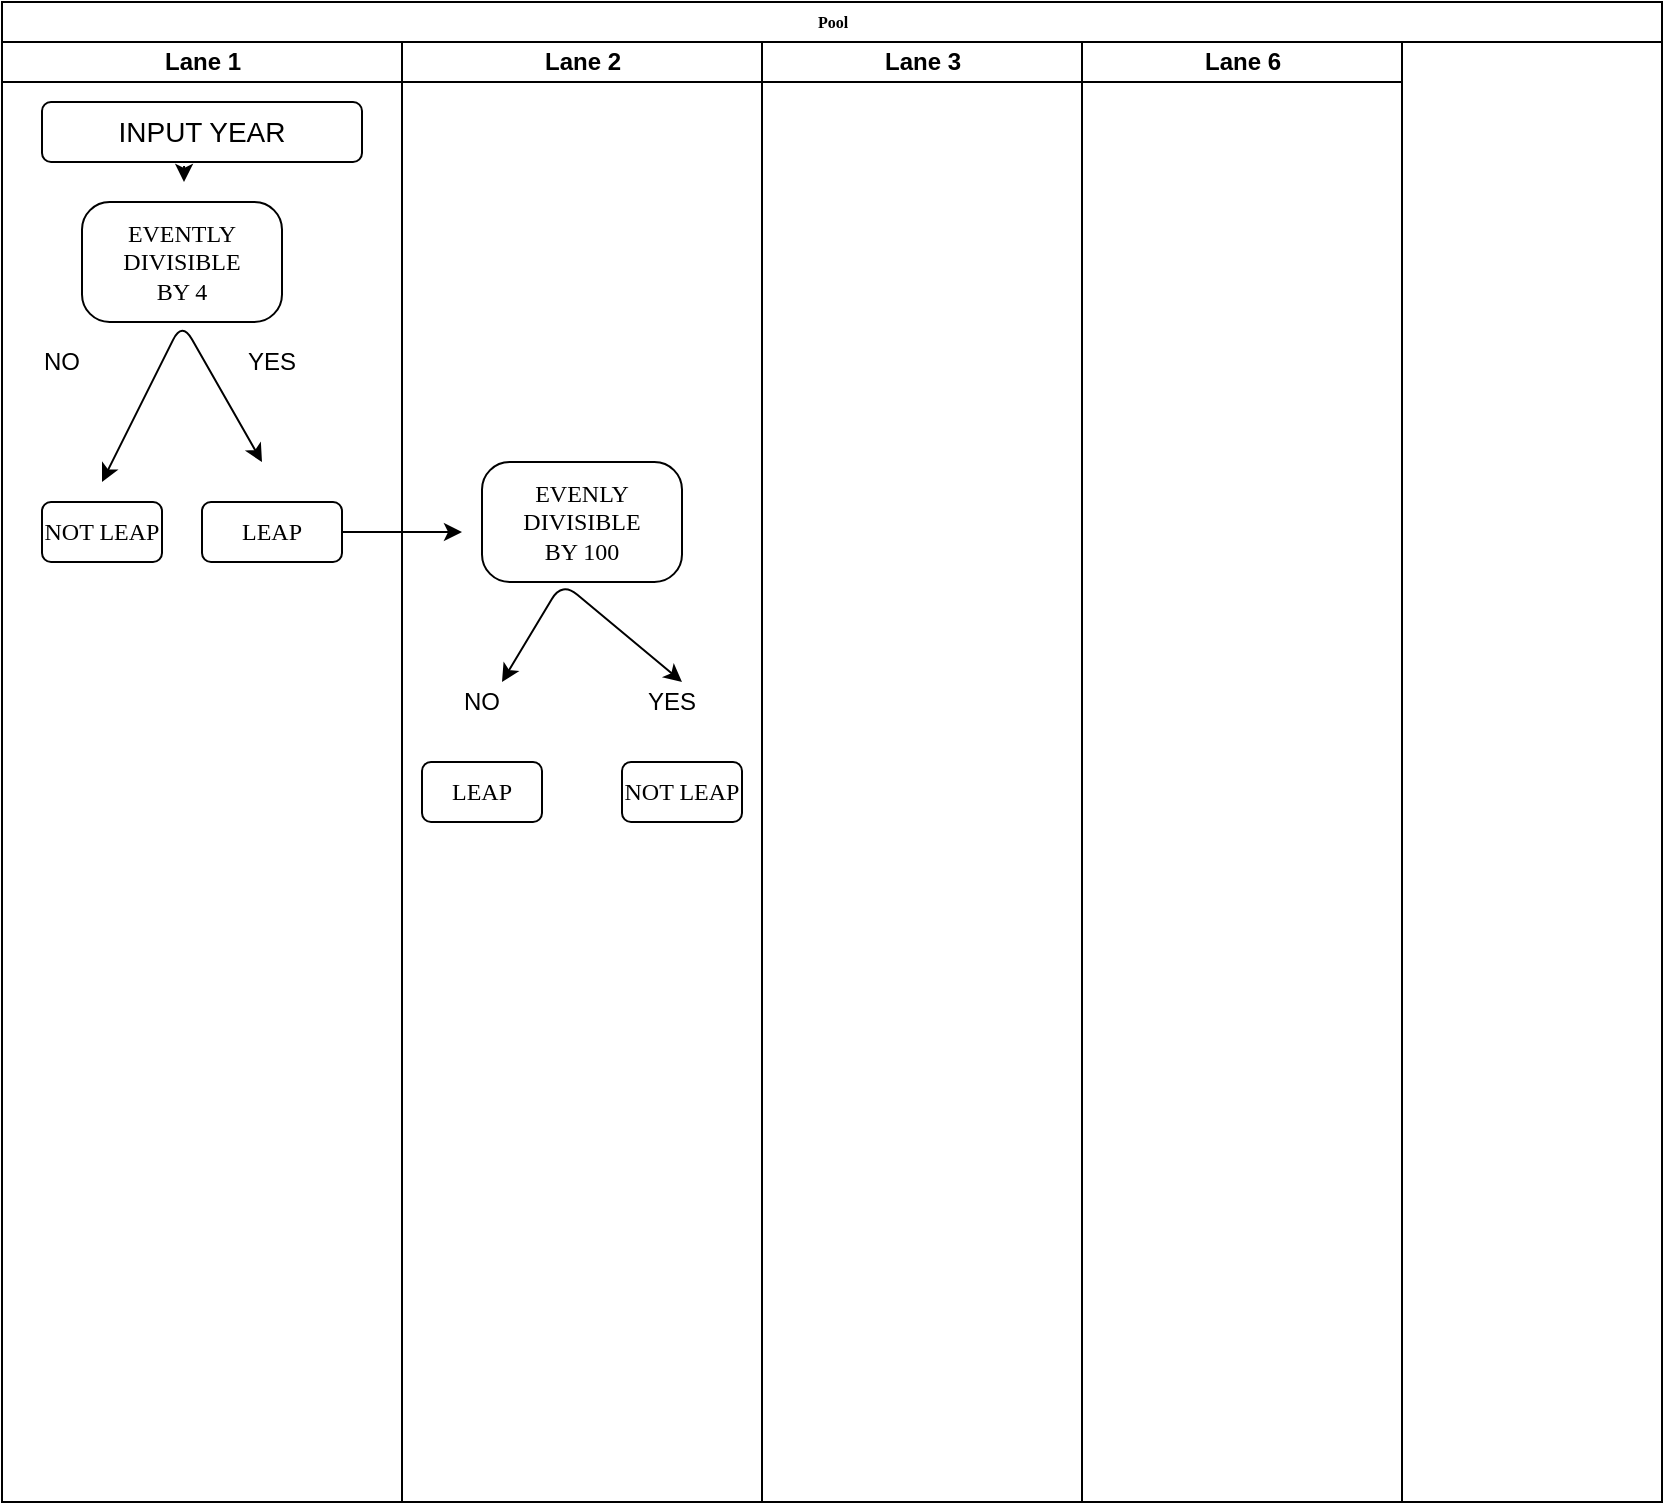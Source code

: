 <mxfile version="14.6.0" type="github">
  <diagram name="Page-1" id="74e2e168-ea6b-b213-b513-2b3c1d86103e">
    <mxGraphModel dx="872" dy="482" grid="1" gridSize="10" guides="1" tooltips="1" connect="1" arrows="1" fold="1" page="1" pageScale="1" pageWidth="1100" pageHeight="850" background="#ffffff" math="0" shadow="0">
      <root>
        <mxCell id="0" />
        <mxCell id="1" parent="0" />
        <mxCell id="77e6c97f196da883-1" value="Pool" style="swimlane;html=1;childLayout=stackLayout;startSize=20;rounded=0;shadow=0;labelBackgroundColor=none;strokeWidth=1;fontFamily=Verdana;fontSize=8;align=center;" parent="1" vertex="1">
          <mxGeometry x="70" width="830" height="750" as="geometry" />
        </mxCell>
        <mxCell id="77e6c97f196da883-4" value="Lane 1" style="swimlane;html=1;startSize=20;" parent="77e6c97f196da883-1" vertex="1">
          <mxGeometry y="20" width="200" height="730" as="geometry" />
        </mxCell>
        <mxCell id="77e6c97f196da883-12" value="&lt;span style=&quot;font-size: 12px&quot;&gt;EVENTLY DIVISIBLE&lt;br&gt;BY 4&lt;br&gt;&lt;/span&gt;" style="rounded=1;whiteSpace=wrap;html=1;shadow=0;labelBackgroundColor=none;strokeWidth=1;fontFamily=Verdana;fontSize=8;align=center;arcSize=23;" parent="77e6c97f196da883-4" vertex="1">
          <mxGeometry x="40" y="80" width="100" height="60" as="geometry" />
        </mxCell>
        <mxCell id="dYp3Sw0BtCHA6iyIY4xu-5" value="" style="endArrow=classic;startArrow=classic;html=1;" edge="1" parent="77e6c97f196da883-4">
          <mxGeometry width="50" height="50" relative="1" as="geometry">
            <mxPoint x="50" y="220" as="sourcePoint" />
            <mxPoint x="130" y="210" as="targetPoint" />
            <Array as="points">
              <mxPoint x="90" y="140" />
            </Array>
          </mxGeometry>
        </mxCell>
        <mxCell id="dYp3Sw0BtCHA6iyIY4xu-6" value="&lt;span style=&quot;font-size: 12px&quot;&gt;NOT LEAP&lt;/span&gt;" style="rounded=1;whiteSpace=wrap;html=1;shadow=0;labelBackgroundColor=none;strokeWidth=1;fontFamily=Verdana;fontSize=8;align=center;" vertex="1" parent="77e6c97f196da883-4">
          <mxGeometry x="20" y="230" width="60" height="30" as="geometry" />
        </mxCell>
        <mxCell id="dYp3Sw0BtCHA6iyIY4xu-28" value="&lt;font style=&quot;font-size: 14px&quot;&gt;INPUT YEAR&lt;/font&gt;" style="rounded=1;whiteSpace=wrap;html=1;" vertex="1" parent="77e6c97f196da883-4">
          <mxGeometry x="20" y="30" width="160" height="30" as="geometry" />
        </mxCell>
        <mxCell id="dYp3Sw0BtCHA6iyIY4xu-29" value="NO" style="text;html=1;strokeColor=none;fillColor=none;align=center;verticalAlign=middle;whiteSpace=wrap;rounded=0;" vertex="1" parent="77e6c97f196da883-4">
          <mxGeometry x="10" y="150" width="40" height="20" as="geometry" />
        </mxCell>
        <mxCell id="dYp3Sw0BtCHA6iyIY4xu-30" value="YES" style="text;html=1;strokeColor=none;fillColor=none;align=center;verticalAlign=middle;whiteSpace=wrap;rounded=0;" vertex="1" parent="77e6c97f196da883-4">
          <mxGeometry x="90" y="150" width="90" height="20" as="geometry" />
        </mxCell>
        <mxCell id="dYp3Sw0BtCHA6iyIY4xu-38" value="&lt;span style=&quot;font-size: 12px&quot;&gt;LEAP&lt;/span&gt;" style="rounded=1;whiteSpace=wrap;html=1;shadow=0;labelBackgroundColor=none;strokeWidth=1;fontFamily=Verdana;fontSize=8;align=center;" vertex="1" parent="77e6c97f196da883-4">
          <mxGeometry x="100" y="230" width="70" height="30" as="geometry" />
        </mxCell>
        <mxCell id="dYp3Sw0BtCHA6iyIY4xu-45" value="" style="endArrow=classic;startArrow=classic;html=1;" edge="1" parent="77e6c97f196da883-4">
          <mxGeometry width="50" height="50" relative="1" as="geometry">
            <mxPoint x="340" y="320" as="sourcePoint" />
            <mxPoint x="250" y="320" as="targetPoint" />
            <Array as="points">
              <mxPoint x="280" y="270" />
            </Array>
          </mxGeometry>
        </mxCell>
        <mxCell id="77e6c97f196da883-5" value="Lane 2" style="swimlane;html=1;startSize=20;" parent="77e6c97f196da883-1" vertex="1">
          <mxGeometry x="200" y="20" width="180" height="730" as="geometry" />
        </mxCell>
        <mxCell id="dYp3Sw0BtCHA6iyIY4xu-34" value="&lt;span style=&quot;font-size: 12px&quot;&gt;EVENLY DIVISIBLE&lt;br&gt;BY 100&lt;br&gt;&lt;/span&gt;" style="rounded=1;whiteSpace=wrap;html=1;shadow=0;labelBackgroundColor=none;strokeWidth=1;fontFamily=Verdana;fontSize=8;align=center;arcSize=23;" vertex="1" parent="77e6c97f196da883-5">
          <mxGeometry x="40" y="210" width="100" height="60" as="geometry" />
        </mxCell>
        <mxCell id="dYp3Sw0BtCHA6iyIY4xu-49" value="YES" style="text;html=1;strokeColor=none;fillColor=none;align=center;verticalAlign=middle;whiteSpace=wrap;rounded=0;" vertex="1" parent="77e6c97f196da883-5">
          <mxGeometry x="90" y="320" width="90" height="20" as="geometry" />
        </mxCell>
        <mxCell id="dYp3Sw0BtCHA6iyIY4xu-50" value="&lt;span style=&quot;font-size: 12px&quot;&gt;LEAP&lt;/span&gt;" style="rounded=1;whiteSpace=wrap;html=1;shadow=0;labelBackgroundColor=none;strokeWidth=1;fontFamily=Verdana;fontSize=8;align=center;" vertex="1" parent="77e6c97f196da883-5">
          <mxGeometry x="10" y="360" width="60" height="30" as="geometry" />
        </mxCell>
        <mxCell id="dYp3Sw0BtCHA6iyIY4xu-48" value="NO" style="text;html=1;strokeColor=none;fillColor=none;align=center;verticalAlign=middle;whiteSpace=wrap;rounded=0;" vertex="1" parent="77e6c97f196da883-5">
          <mxGeometry x="20" y="320" width="40" height="20" as="geometry" />
        </mxCell>
        <mxCell id="dYp3Sw0BtCHA6iyIY4xu-47" value="&lt;span style=&quot;font-size: 12px&quot;&gt;NOT LEAP&lt;/span&gt;" style="rounded=1;whiteSpace=wrap;html=1;shadow=0;labelBackgroundColor=none;strokeWidth=1;fontFamily=Verdana;fontSize=8;align=center;" vertex="1" parent="77e6c97f196da883-5">
          <mxGeometry x="110" y="360" width="60" height="30" as="geometry" />
        </mxCell>
        <mxCell id="77e6c97f196da883-6" value="Lane 3" style="swimlane;html=1;startSize=20;" parent="77e6c97f196da883-1" vertex="1">
          <mxGeometry x="380" y="20" width="160" height="730" as="geometry" />
        </mxCell>
        <mxCell id="77e6c97f196da883-7" value="Lane 6" style="swimlane;html=1;startSize=20;" parent="77e6c97f196da883-1" vertex="1">
          <mxGeometry x="540" y="20" width="160" height="730" as="geometry" />
        </mxCell>
        <mxCell id="dYp3Sw0BtCHA6iyIY4xu-41" value="" style="endArrow=classic;html=1;exitX=0.444;exitY=1.067;exitDx=0;exitDy=0;exitPerimeter=0;" edge="1" parent="1" source="dYp3Sw0BtCHA6iyIY4xu-28">
          <mxGeometry width="50" height="50" relative="1" as="geometry">
            <mxPoint x="450" y="200" as="sourcePoint" />
            <mxPoint x="161" y="90" as="targetPoint" />
          </mxGeometry>
        </mxCell>
        <mxCell id="dYp3Sw0BtCHA6iyIY4xu-43" value="" style="endArrow=classic;html=1;exitX=1;exitY=0.5;exitDx=0;exitDy=0;" edge="1" parent="1" source="dYp3Sw0BtCHA6iyIY4xu-38">
          <mxGeometry width="50" height="50" relative="1" as="geometry">
            <mxPoint x="450" y="200" as="sourcePoint" />
            <mxPoint x="300" y="265" as="targetPoint" />
          </mxGeometry>
        </mxCell>
      </root>
    </mxGraphModel>
  </diagram>
</mxfile>
